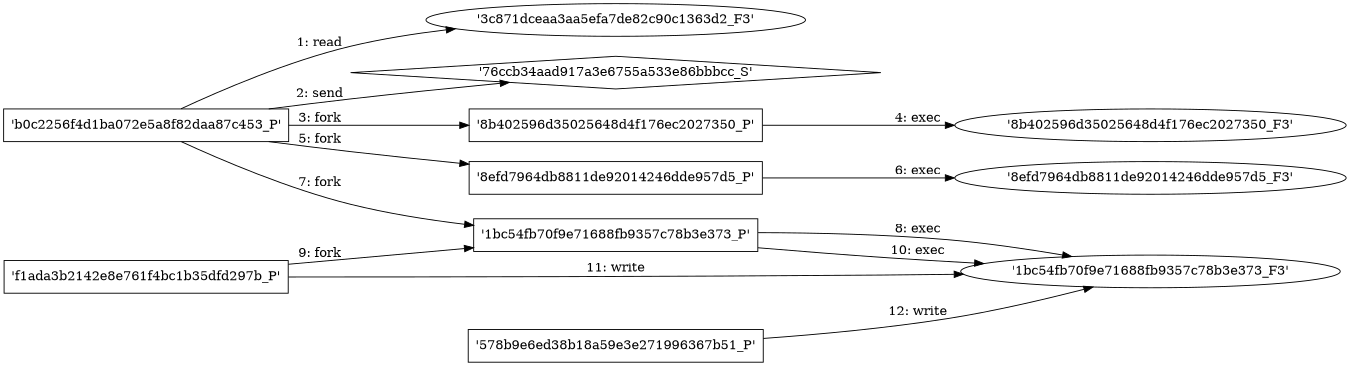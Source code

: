 digraph "D:\Learning\Paper\apt\基于CTI的攻击预警\Dataset\攻击图\ASGfromALLCTI\United States’ Malware Infection Rate More than Doubles in the First Half of 2013.dot" {
rankdir="LR"
size="9"
fixedsize="false"
splines="true"
nodesep=0.3
ranksep=0
fontsize=10
overlap="scalexy"
engine= "neato"
	"'3c871dceaa3aa5efa7de82c90c1363d2_F3'" [node_type=file shape=ellipse]
	"'b0c2256f4d1ba072e5a8f82daa87c453_P'" [node_type=Process shape=box]
	"'b0c2256f4d1ba072e5a8f82daa87c453_P'" -> "'3c871dceaa3aa5efa7de82c90c1363d2_F3'" [label="1: read"]
	"'76ccb34aad917a3e6755a533e86bbbcc_S'" [node_type=Socket shape=diamond]
	"'b0c2256f4d1ba072e5a8f82daa87c453_P'" [node_type=Process shape=box]
	"'b0c2256f4d1ba072e5a8f82daa87c453_P'" -> "'76ccb34aad917a3e6755a533e86bbbcc_S'" [label="2: send"]
	"'b0c2256f4d1ba072e5a8f82daa87c453_P'" [node_type=Process shape=box]
	"'8b402596d35025648d4f176ec2027350_P'" [node_type=Process shape=box]
	"'b0c2256f4d1ba072e5a8f82daa87c453_P'" -> "'8b402596d35025648d4f176ec2027350_P'" [label="3: fork"]
	"'8b402596d35025648d4f176ec2027350_P'" [node_type=Process shape=box]
	"'8b402596d35025648d4f176ec2027350_F3'" [node_type=File shape=ellipse]
	"'8b402596d35025648d4f176ec2027350_P'" -> "'8b402596d35025648d4f176ec2027350_F3'" [label="4: exec"]
	"'b0c2256f4d1ba072e5a8f82daa87c453_P'" [node_type=Process shape=box]
	"'8efd7964db8811de92014246dde957d5_P'" [node_type=Process shape=box]
	"'b0c2256f4d1ba072e5a8f82daa87c453_P'" -> "'8efd7964db8811de92014246dde957d5_P'" [label="5: fork"]
	"'8efd7964db8811de92014246dde957d5_P'" [node_type=Process shape=box]
	"'8efd7964db8811de92014246dde957d5_F3'" [node_type=File shape=ellipse]
	"'8efd7964db8811de92014246dde957d5_P'" -> "'8efd7964db8811de92014246dde957d5_F3'" [label="6: exec"]
	"'b0c2256f4d1ba072e5a8f82daa87c453_P'" [node_type=Process shape=box]
	"'1bc54fb70f9e71688fb9357c78b3e373_P'" [node_type=Process shape=box]
	"'b0c2256f4d1ba072e5a8f82daa87c453_P'" -> "'1bc54fb70f9e71688fb9357c78b3e373_P'" [label="7: fork"]
	"'1bc54fb70f9e71688fb9357c78b3e373_P'" [node_type=Process shape=box]
	"'1bc54fb70f9e71688fb9357c78b3e373_F3'" [node_type=File shape=ellipse]
	"'1bc54fb70f9e71688fb9357c78b3e373_P'" -> "'1bc54fb70f9e71688fb9357c78b3e373_F3'" [label="8: exec"]
	"'f1ada3b2142e8e761f4bc1b35dfd297b_P'" [node_type=Process shape=box]
	"'1bc54fb70f9e71688fb9357c78b3e373_P'" [node_type=Process shape=box]
	"'f1ada3b2142e8e761f4bc1b35dfd297b_P'" -> "'1bc54fb70f9e71688fb9357c78b3e373_P'" [label="9: fork"]
	"'1bc54fb70f9e71688fb9357c78b3e373_P'" [node_type=Process shape=box]
	"'1bc54fb70f9e71688fb9357c78b3e373_F3'" [node_type=File shape=ellipse]
	"'1bc54fb70f9e71688fb9357c78b3e373_P'" -> "'1bc54fb70f9e71688fb9357c78b3e373_F3'" [label="10: exec"]
	"'1bc54fb70f9e71688fb9357c78b3e373_F3'" [node_type=file shape=ellipse]
	"'f1ada3b2142e8e761f4bc1b35dfd297b_P'" [node_type=Process shape=box]
	"'f1ada3b2142e8e761f4bc1b35dfd297b_P'" -> "'1bc54fb70f9e71688fb9357c78b3e373_F3'" [label="11: write"]
	"'1bc54fb70f9e71688fb9357c78b3e373_F3'" [node_type=file shape=ellipse]
	"'578b9e6ed38b18a59e3e271996367b51_P'" [node_type=Process shape=box]
	"'578b9e6ed38b18a59e3e271996367b51_P'" -> "'1bc54fb70f9e71688fb9357c78b3e373_F3'" [label="12: write"]
}
